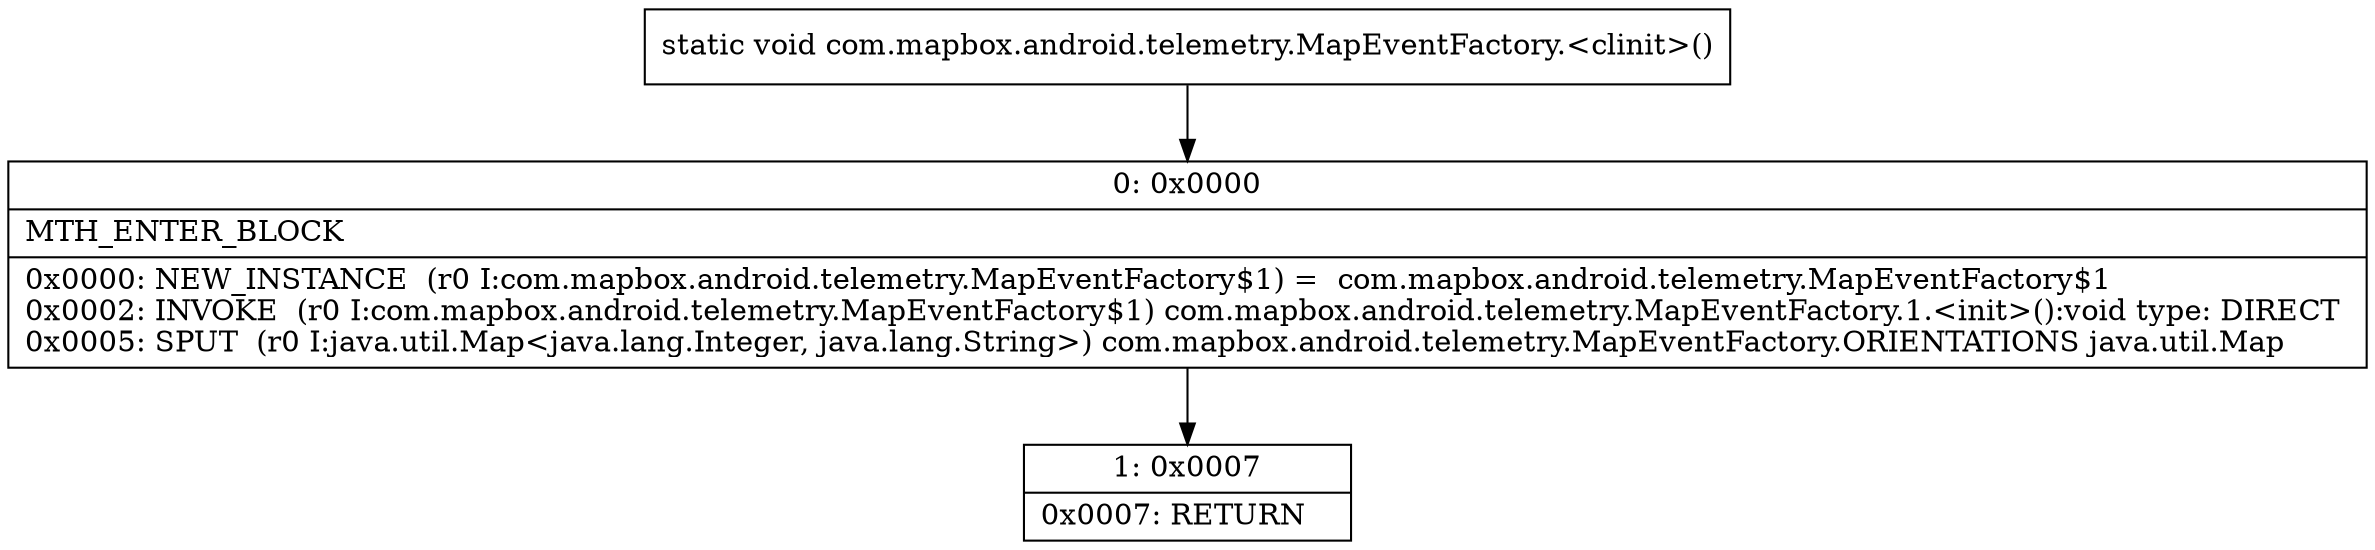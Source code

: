 digraph "CFG forcom.mapbox.android.telemetry.MapEventFactory.\<clinit\>()V" {
Node_0 [shape=record,label="{0\:\ 0x0000|MTH_ENTER_BLOCK\l|0x0000: NEW_INSTANCE  (r0 I:com.mapbox.android.telemetry.MapEventFactory$1) =  com.mapbox.android.telemetry.MapEventFactory$1 \l0x0002: INVOKE  (r0 I:com.mapbox.android.telemetry.MapEventFactory$1) com.mapbox.android.telemetry.MapEventFactory.1.\<init\>():void type: DIRECT \l0x0005: SPUT  (r0 I:java.util.Map\<java.lang.Integer, java.lang.String\>) com.mapbox.android.telemetry.MapEventFactory.ORIENTATIONS java.util.Map \l}"];
Node_1 [shape=record,label="{1\:\ 0x0007|0x0007: RETURN   \l}"];
MethodNode[shape=record,label="{static void com.mapbox.android.telemetry.MapEventFactory.\<clinit\>() }"];
MethodNode -> Node_0;
Node_0 -> Node_1;
}

